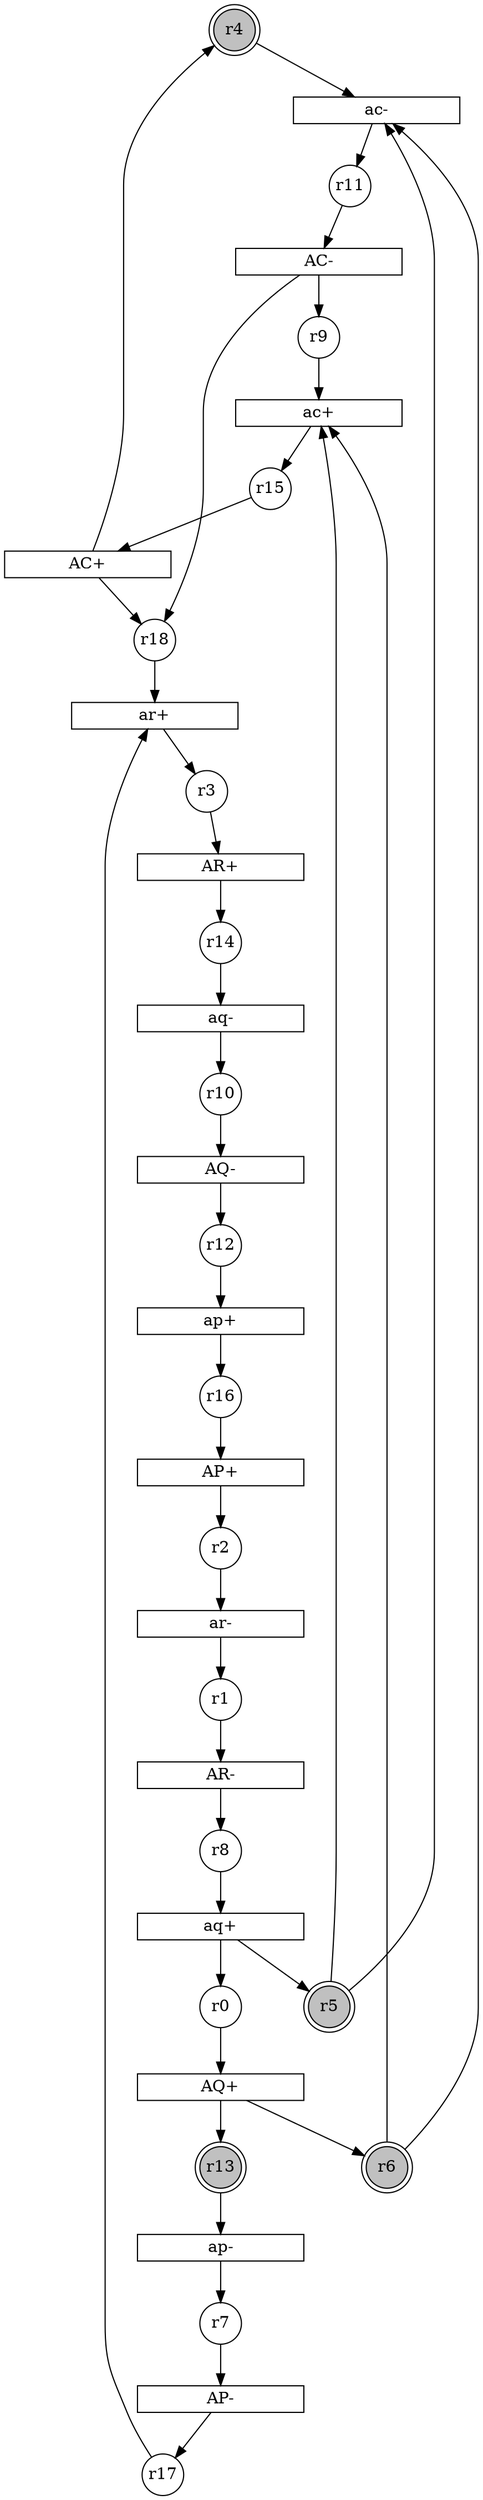 digraph future_PN{
subgraph initial_place {
	node [shape=doublecircle,fixedsize=true, fixedsize = 2, color = black, fillcolor = gray, style = filled];
	r4;
	r5;
	r6;
	r13;
}
subgraph place {     
	node [shape=circle,fixedsize=true, fixedsize = 2];
	r0;
	r1;
	r8;
	r2;
	r9;
	r3;
	r14;
	r7;
	r11;
	r17;
	r15;
	r10;
	r12;
	r18;
	r16;
}
subgraph transitions {
	node [shape=rect,height=0.2,width=2, forcelabels = false];
	0 [label = "AQ+"];
	1 [label = "AR-"];
	2 [label = "ar-"];
	3 [label = "AR+"];
	4 [label = "ac-"];
	5 [label = "AP-"];
	6 [label = "aq+"];
	7 [label = "ac+"];
	8 [label = "AQ-"];
	9 [label = "AC-"];
	10 [label = "ap+"];
	11 [label = "ap-"];
	12 [label = "aq-"];
	13 [label = "AC+"];
	14 [label = "AP+"];
	15 [label = "ar+"];
}
	r0 -> 0;
	r1 -> 1;
	r2 -> 2;
	r3 -> 3;
	r4 -> 4;
	r5 -> 4;
	r6 -> 4;
	r7 -> 5;
	r8 -> 6;
	r5 -> 7;
	r6 -> 7;
	r9 -> 7;
	r10 -> 8;
	r11 -> 9;
	r12 -> 10;
	r13 -> 11;
	r14 -> 12;
	r15 -> 13;
	r16 -> 14;
	r17 -> 15;
	r18 -> 15;
	0 -> r6;
	0 -> r13;
	1 -> r8;
	2 -> r1;
	3 -> r14;
	4 -> r11;
	5 -> r17;
	6 -> r5;
	6 -> r0;
	7 -> r15;
	8 -> r12;
	9 -> r9;
	9 -> r18;
	10 -> r16;
	11 -> r7;
	12 -> r10;
	13 -> r4;
	13 -> r18;
	14 -> r2;
	15 -> r3;
}